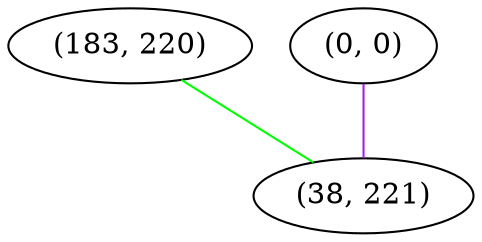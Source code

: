 graph "" {
"(183, 220)";
"(0, 0)";
"(38, 221)";
"(183, 220)" -- "(38, 221)"  [color=green, key=0, weight=2];
"(0, 0)" -- "(38, 221)"  [color=purple, key=0, weight=4];
}
